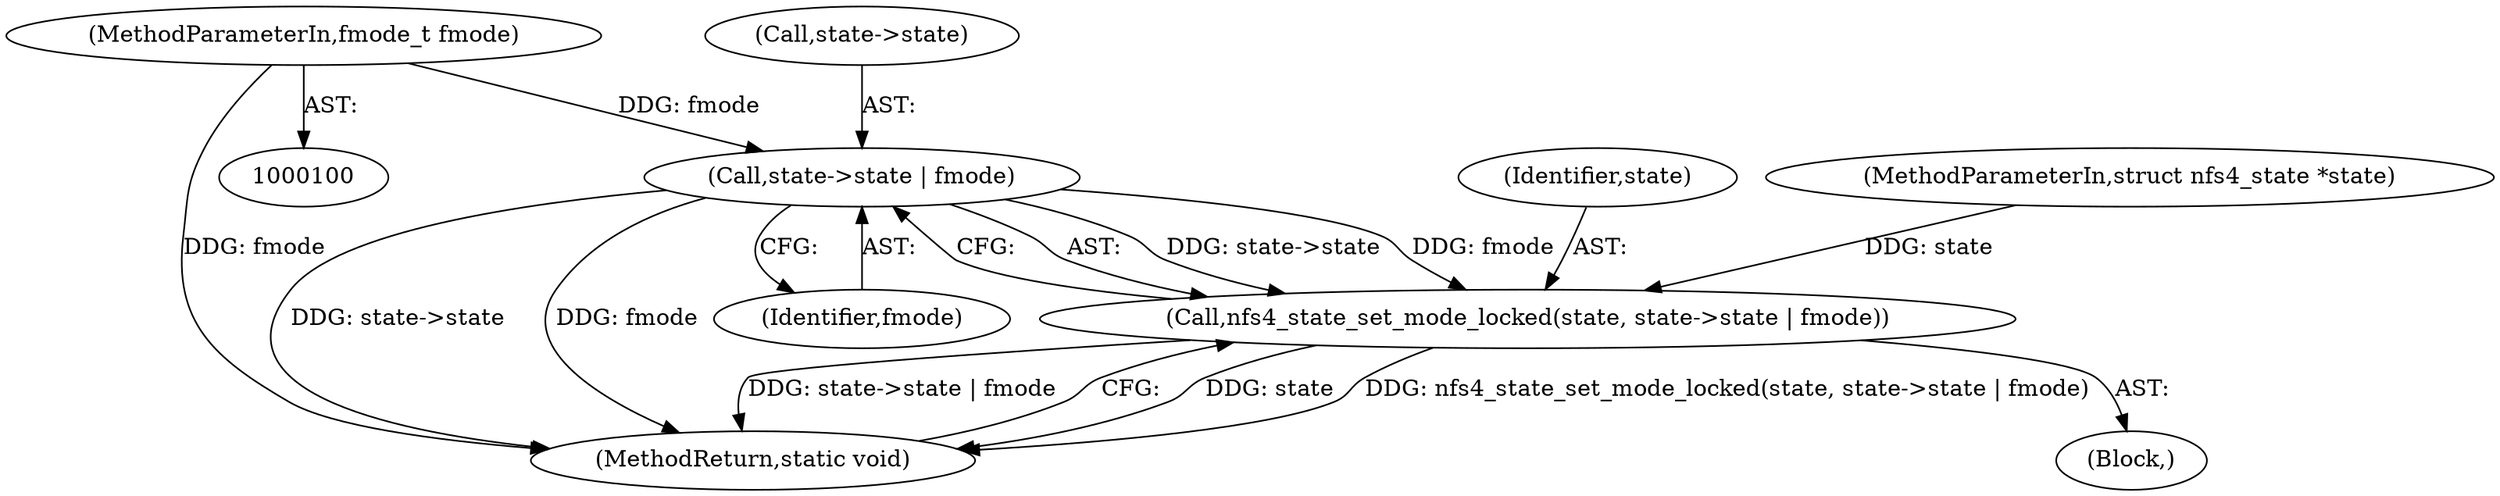 digraph "0_linux_dc0b027dfadfcb8a5504f7d8052754bf8d501ab9_24@pointer" {
"1000126" [label="(Call,state->state | fmode)"];
"1000102" [label="(MethodParameterIn,fmode_t fmode)"];
"1000124" [label="(Call,nfs4_state_set_mode_locked(state, state->state | fmode))"];
"1000125" [label="(Identifier,state)"];
"1000127" [label="(Call,state->state)"];
"1000103" [label="(Block,)"];
"1000126" [label="(Call,state->state | fmode)"];
"1000124" [label="(Call,nfs4_state_set_mode_locked(state, state->state | fmode))"];
"1000102" [label="(MethodParameterIn,fmode_t fmode)"];
"1000101" [label="(MethodParameterIn,struct nfs4_state *state)"];
"1000131" [label="(MethodReturn,static void)"];
"1000130" [label="(Identifier,fmode)"];
"1000126" -> "1000124"  [label="AST: "];
"1000126" -> "1000130"  [label="CFG: "];
"1000127" -> "1000126"  [label="AST: "];
"1000130" -> "1000126"  [label="AST: "];
"1000124" -> "1000126"  [label="CFG: "];
"1000126" -> "1000131"  [label="DDG: state->state"];
"1000126" -> "1000131"  [label="DDG: fmode"];
"1000126" -> "1000124"  [label="DDG: state->state"];
"1000126" -> "1000124"  [label="DDG: fmode"];
"1000102" -> "1000126"  [label="DDG: fmode"];
"1000102" -> "1000100"  [label="AST: "];
"1000102" -> "1000131"  [label="DDG: fmode"];
"1000124" -> "1000103"  [label="AST: "];
"1000125" -> "1000124"  [label="AST: "];
"1000131" -> "1000124"  [label="CFG: "];
"1000124" -> "1000131"  [label="DDG: state"];
"1000124" -> "1000131"  [label="DDG: nfs4_state_set_mode_locked(state, state->state | fmode)"];
"1000124" -> "1000131"  [label="DDG: state->state | fmode"];
"1000101" -> "1000124"  [label="DDG: state"];
}
